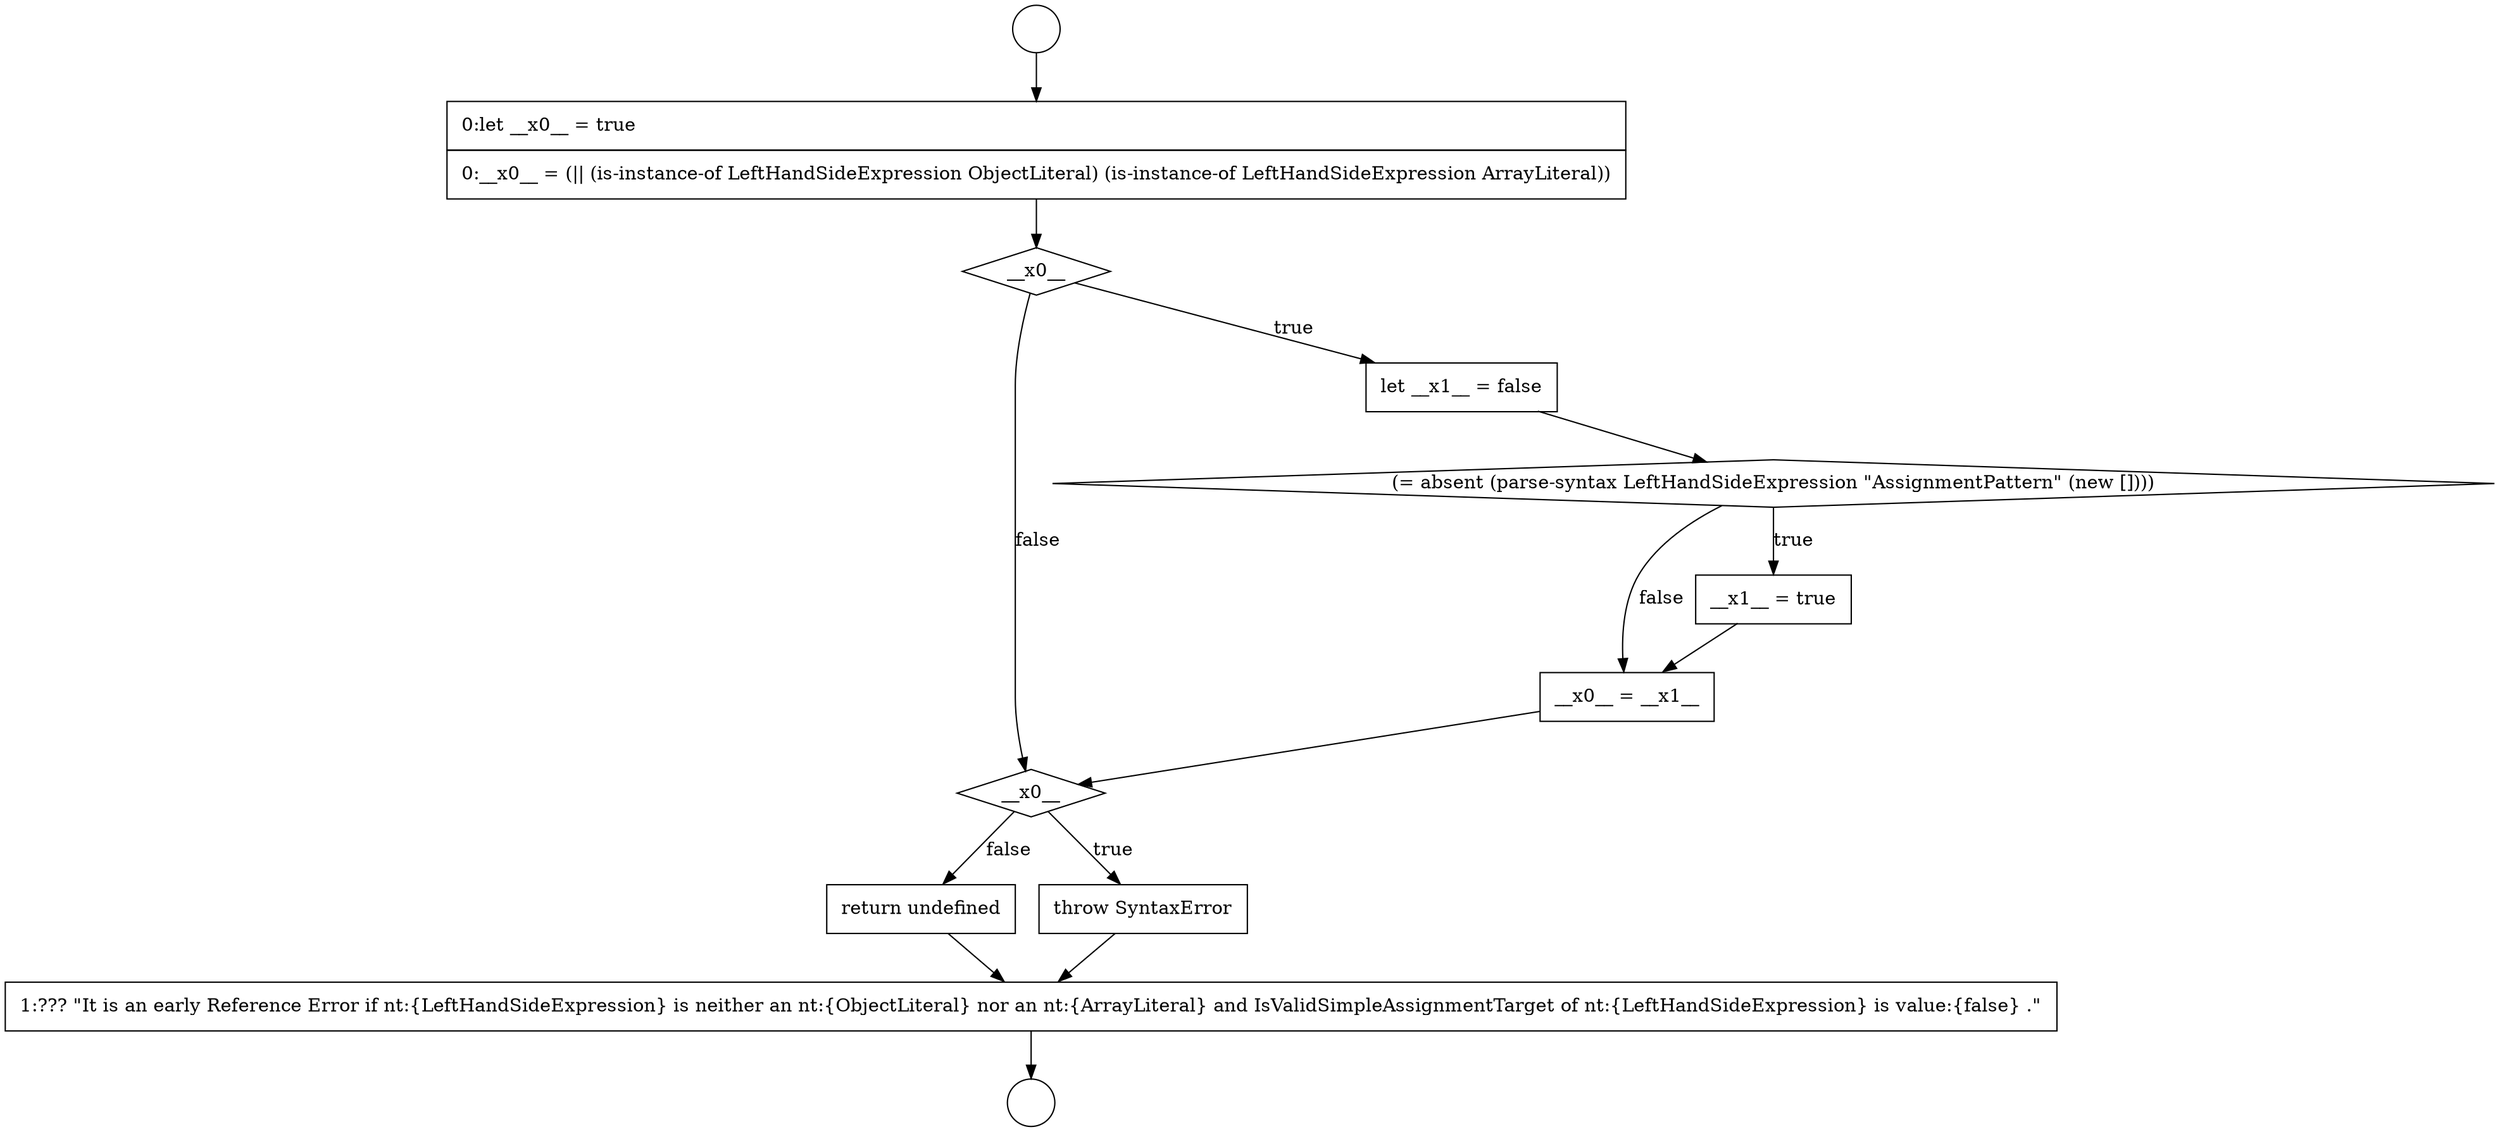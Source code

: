 digraph {
  node18090 [shape=none, margin=0, label=<<font color="black">
    <table border="0" cellborder="1" cellspacing="0" cellpadding="10">
      <tr><td align="left">1:??? &quot;It is an early Reference Error if nt:{LeftHandSideExpression} is neither an nt:{ObjectLiteral} nor an nt:{ArrayLiteral} and IsValidSimpleAssignmentTarget of nt:{LeftHandSideExpression} is value:{false} .&quot;</td></tr>
    </table>
  </font>> color="black" fillcolor="white" style=filled]
  node18084 [shape=diamond, label=<<font color="black">(= absent (parse-syntax LeftHandSideExpression &quot;AssignmentPattern&quot; (new [])))</font>> color="black" fillcolor="white" style=filled]
  node18081 [shape=none, margin=0, label=<<font color="black">
    <table border="0" cellborder="1" cellspacing="0" cellpadding="10">
      <tr><td align="left">0:let __x0__ = true</td></tr>
      <tr><td align="left">0:__x0__ = (|| (is-instance-of LeftHandSideExpression ObjectLiteral) (is-instance-of LeftHandSideExpression ArrayLiteral))</td></tr>
    </table>
  </font>> color="black" fillcolor="white" style=filled]
  node18087 [shape=diamond, label=<<font color="black">__x0__</font>> color="black" fillcolor="white" style=filled]
  node18080 [shape=circle label=" " color="black" fillcolor="white" style=filled]
  node18086 [shape=none, margin=0, label=<<font color="black">
    <table border="0" cellborder="1" cellspacing="0" cellpadding="10">
      <tr><td align="left">__x0__ = __x1__</td></tr>
    </table>
  </font>> color="black" fillcolor="white" style=filled]
  node18089 [shape=none, margin=0, label=<<font color="black">
    <table border="0" cellborder="1" cellspacing="0" cellpadding="10">
      <tr><td align="left">return undefined</td></tr>
    </table>
  </font>> color="black" fillcolor="white" style=filled]
  node18085 [shape=none, margin=0, label=<<font color="black">
    <table border="0" cellborder="1" cellspacing="0" cellpadding="10">
      <tr><td align="left">__x1__ = true</td></tr>
    </table>
  </font>> color="black" fillcolor="white" style=filled]
  node18083 [shape=none, margin=0, label=<<font color="black">
    <table border="0" cellborder="1" cellspacing="0" cellpadding="10">
      <tr><td align="left">let __x1__ = false</td></tr>
    </table>
  </font>> color="black" fillcolor="white" style=filled]
  node18088 [shape=none, margin=0, label=<<font color="black">
    <table border="0" cellborder="1" cellspacing="0" cellpadding="10">
      <tr><td align="left">throw SyntaxError</td></tr>
    </table>
  </font>> color="black" fillcolor="white" style=filled]
  node18082 [shape=diamond, label=<<font color="black">__x0__</font>> color="black" fillcolor="white" style=filled]
  node18079 [shape=circle label=" " color="black" fillcolor="white" style=filled]
  node18087 -> node18088 [label=<<font color="black">true</font>> color="black"]
  node18087 -> node18089 [label=<<font color="black">false</font>> color="black"]
  node18083 -> node18084 [ color="black"]
  node18082 -> node18083 [label=<<font color="black">true</font>> color="black"]
  node18082 -> node18087 [label=<<font color="black">false</font>> color="black"]
  node18090 -> node18080 [ color="black"]
  node18085 -> node18086 [ color="black"]
  node18089 -> node18090 [ color="black"]
  node18088 -> node18090 [ color="black"]
  node18081 -> node18082 [ color="black"]
  node18079 -> node18081 [ color="black"]
  node18084 -> node18085 [label=<<font color="black">true</font>> color="black"]
  node18084 -> node18086 [label=<<font color="black">false</font>> color="black"]
  node18086 -> node18087 [ color="black"]
}

